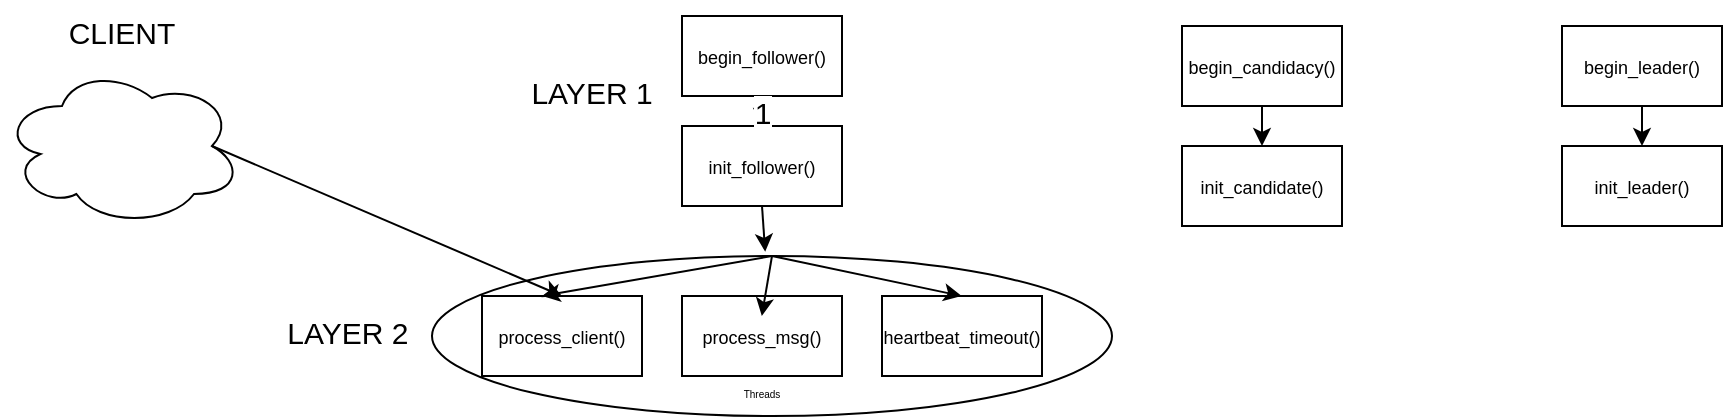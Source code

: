 <mxfile>
    <diagram id="EmOBSA50uUsJ5HW007oB" name="Page-1">
        <mxGraphModel dx="1537" dy="798" grid="1" gridSize="10" guides="1" tooltips="1" connect="1" arrows="1" fold="1" page="1" pageScale="1" pageWidth="850" pageHeight="1100" math="0" shadow="0">
            <root>
                <mxCell id="0"/>
                <mxCell id="1" parent="0"/>
                <mxCell id="3" value="&lt;font style=&quot;font-size: 9px;&quot;&gt;begin_follower()&lt;/font&gt;" style="rounded=0;whiteSpace=wrap;html=1;" vertex="1" parent="1">
                    <mxGeometry x="210" y="10" width="80" height="40" as="geometry"/>
                </mxCell>
                <mxCell id="15" style="edgeStyle=none;html=1;entryX=0.5;entryY=0;entryDx=0;entryDy=0;fontSize=15;" edge="1" parent="1" source="6" target="11">
                    <mxGeometry relative="1" as="geometry"/>
                </mxCell>
                <mxCell id="6" value="&lt;font style=&quot;font-size: 9px;&quot;&gt;begin_candidacy()&lt;/font&gt;" style="rounded=0;whiteSpace=wrap;html=1;" vertex="1" parent="1">
                    <mxGeometry x="460" y="15" width="80" height="40" as="geometry"/>
                </mxCell>
                <mxCell id="7" value="&lt;font style=&quot;font-size: 9px;&quot;&gt;begin_leader()&lt;/font&gt;" style="rounded=0;whiteSpace=wrap;html=1;" vertex="1" parent="1">
                    <mxGeometry x="650" y="15" width="80" height="40" as="geometry"/>
                </mxCell>
                <mxCell id="9" value="&lt;p style=&quot;line-height: 150%;&quot;&gt;&lt;font style=&quot;font-size: 15px;&quot;&gt;LAYER 1&lt;/font&gt;&lt;/p&gt;" style="text;strokeColor=none;align=center;fillColor=none;html=1;verticalAlign=middle;whiteSpace=wrap;rounded=0;fontSize=9;" vertex="1" parent="1">
                    <mxGeometry x="130" y="35" width="70" height="30" as="geometry"/>
                </mxCell>
                <mxCell id="10" value="&lt;font style=&quot;font-size: 9px;&quot;&gt;init_follower()&lt;/font&gt;" style="rounded=0;whiteSpace=wrap;html=1;" vertex="1" parent="1">
                    <mxGeometry x="210" y="65" width="80" height="40" as="geometry"/>
                </mxCell>
                <mxCell id="11" value="&lt;font style=&quot;font-size: 9px;&quot;&gt;init_candidate()&lt;br&gt;&lt;/font&gt;" style="rounded=0;whiteSpace=wrap;html=1;" vertex="1" parent="1">
                    <mxGeometry x="460" y="75" width="80" height="40" as="geometry"/>
                </mxCell>
                <mxCell id="12" value="&lt;font style=&quot;font-size: 9px;&quot;&gt;init_leader()&lt;/font&gt;" style="rounded=0;whiteSpace=wrap;html=1;" vertex="1" parent="1">
                    <mxGeometry x="650" y="75" width="80" height="40" as="geometry"/>
                </mxCell>
                <mxCell id="13" value="1" style="endArrow=classic;html=1;fontSize=15;entryX=0.5;entryY=0;entryDx=0;entryDy=0;exitX=0.5;exitY=1;exitDx=0;exitDy=0;" edge="1" parent="1" source="3" target="10">
                    <mxGeometry width="50" height="50" relative="1" as="geometry">
                        <mxPoint x="290" y="240" as="sourcePoint"/>
                        <mxPoint x="340" y="190" as="targetPoint"/>
                    </mxGeometry>
                </mxCell>
                <mxCell id="16" style="edgeStyle=none;html=1;entryX=0.5;entryY=0;entryDx=0;entryDy=0;fontSize=15;exitX=0.5;exitY=1;exitDx=0;exitDy=0;" edge="1" parent="1" source="7" target="12">
                    <mxGeometry relative="1" as="geometry">
                        <mxPoint x="510" y="65" as="sourcePoint"/>
                        <mxPoint x="510" y="85" as="targetPoint"/>
                    </mxGeometry>
                </mxCell>
                <mxCell id="17" value="&lt;p style=&quot;line-height: 150%;&quot;&gt;&lt;font style=&quot;font-size: 15px;&quot;&gt;LAYER 2&amp;nbsp;&lt;/font&gt;&lt;/p&gt;" style="text;strokeColor=none;align=center;fillColor=none;html=1;verticalAlign=middle;whiteSpace=wrap;rounded=0;fontSize=9;" vertex="1" parent="1">
                    <mxGeometry x="10" y="155" width="70" height="30" as="geometry"/>
                </mxCell>
                <mxCell id="20" value="&lt;font style=&quot;font-size: 9px;&quot;&gt;process_client()&lt;/font&gt;" style="rounded=0;whiteSpace=wrap;html=1;" vertex="1" parent="1">
                    <mxGeometry x="110" y="150" width="80" height="40" as="geometry"/>
                </mxCell>
                <mxCell id="21" value="&lt;font style=&quot;font-size: 9px;&quot;&gt;process_msg()&lt;/font&gt;" style="rounded=0;whiteSpace=wrap;html=1;" vertex="1" parent="1">
                    <mxGeometry x="210" y="150" width="80" height="40" as="geometry"/>
                </mxCell>
                <mxCell id="22" value="&lt;font style=&quot;font-size: 9px;&quot;&gt;heartbeat_timeout()&lt;/font&gt;" style="rounded=0;whiteSpace=wrap;html=1;" vertex="1" parent="1">
                    <mxGeometry x="310" y="150" width="80" height="40" as="geometry"/>
                </mxCell>
                <mxCell id="25" value="" style="ellipse;whiteSpace=wrap;html=1;fontSize=15;fillColor=none;" vertex="1" parent="1">
                    <mxGeometry x="85" y="130" width="340" height="80" as="geometry"/>
                </mxCell>
                <mxCell id="26" value="&lt;font style=&quot;font-size: 5px;&quot;&gt;Threads&lt;br&gt;&lt;/font&gt;" style="text;strokeColor=none;align=center;fillColor=none;html=1;verticalAlign=middle;whiteSpace=wrap;rounded=0;fontSize=15;" vertex="1" parent="1">
                    <mxGeometry x="220" y="180" width="60" height="30" as="geometry"/>
                </mxCell>
                <mxCell id="27" value="" style="endArrow=classic;html=1;fontSize=5;exitX=0.5;exitY=0;exitDx=0;exitDy=0;entryX=0.162;entryY=0.25;entryDx=0;entryDy=0;entryPerimeter=0;" edge="1" parent="1" source="25" target="25">
                    <mxGeometry width="50" height="50" relative="1" as="geometry">
                        <mxPoint x="190" y="220" as="sourcePoint"/>
                        <mxPoint x="240" y="170" as="targetPoint"/>
                    </mxGeometry>
                </mxCell>
                <mxCell id="29" style="edgeStyle=none;html=1;exitX=0.5;exitY=0;exitDx=0;exitDy=0;entryX=0.485;entryY=0.375;entryDx=0;entryDy=0;entryPerimeter=0;fontSize=5;" edge="1" parent="1" source="25" target="25">
                    <mxGeometry relative="1" as="geometry"/>
                </mxCell>
                <mxCell id="30" style="edgeStyle=none;html=1;exitX=0.5;exitY=0;exitDx=0;exitDy=0;entryX=0.779;entryY=0.25;entryDx=0;entryDy=0;entryPerimeter=0;fontSize=5;" edge="1" parent="1" source="25" target="25">
                    <mxGeometry relative="1" as="geometry"/>
                </mxCell>
                <mxCell id="31" value="" style="ellipse;shape=cloud;whiteSpace=wrap;html=1;fontSize=5;fillColor=none;" vertex="1" parent="1">
                    <mxGeometry x="-130" y="35" width="120" height="80" as="geometry"/>
                </mxCell>
                <mxCell id="32" value="&lt;p style=&quot;line-height: 150%;&quot;&gt;&lt;font style=&quot;font-size: 15px;&quot;&gt;CLIENT&lt;/font&gt;&lt;/p&gt;" style="text;strokeColor=none;align=center;fillColor=none;html=1;verticalAlign=middle;whiteSpace=wrap;rounded=0;fontSize=9;" vertex="1" parent="1">
                    <mxGeometry x="-105" y="5" width="70" height="30" as="geometry"/>
                </mxCell>
                <mxCell id="33" value="" style="endArrow=classic;html=1;fontSize=5;exitX=0.875;exitY=0.5;exitDx=0;exitDy=0;exitPerimeter=0;" edge="1" parent="1" source="31">
                    <mxGeometry width="50" height="50" relative="1" as="geometry">
                        <mxPoint x="100" y="180" as="sourcePoint"/>
                        <mxPoint x="150" y="150" as="targetPoint"/>
                    </mxGeometry>
                </mxCell>
                <mxCell id="38" value="" style="endArrow=classic;html=1;fontSize=15;entryX=0.49;entryY=-0.026;entryDx=0;entryDy=0;entryPerimeter=0;exitX=0.5;exitY=1;exitDx=0;exitDy=0;" edge="1" parent="1" source="10" target="25">
                    <mxGeometry width="50" height="50" relative="1" as="geometry">
                        <mxPoint x="150" y="150" as="sourcePoint"/>
                        <mxPoint x="200" y="100" as="targetPoint"/>
                    </mxGeometry>
                </mxCell>
            </root>
        </mxGraphModel>
    </diagram>
</mxfile>